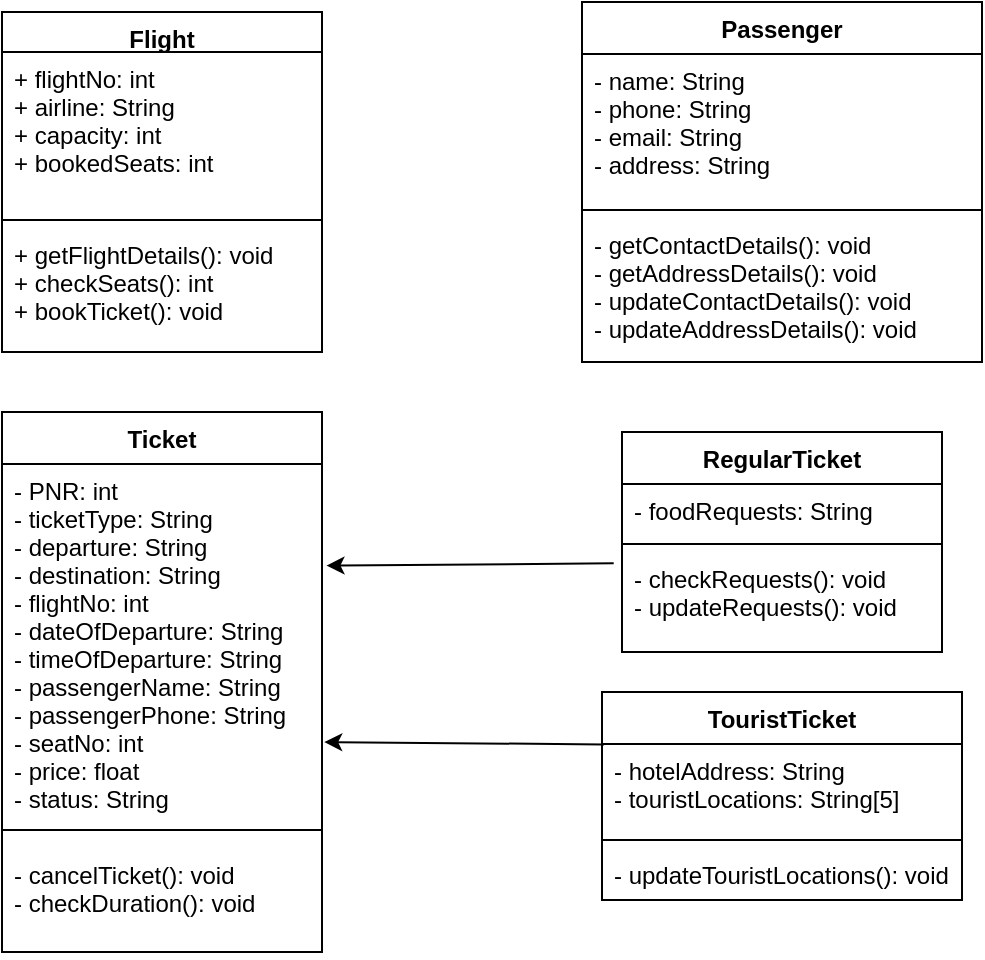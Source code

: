 <mxfile version="15.7.3" type="device"><diagram id="C5RBs43oDa-KdzZeNtuy" name="Page-1"><mxGraphModel dx="946" dy="503" grid="1" gridSize="10" guides="1" tooltips="1" connect="1" arrows="1" fold="1" page="1" pageScale="1" pageWidth="827" pageHeight="1169" math="0" shadow="0"><root><mxCell id="WIyWlLk6GJQsqaUBKTNV-0"/><mxCell id="WIyWlLk6GJQsqaUBKTNV-1" parent="WIyWlLk6GJQsqaUBKTNV-0"/><mxCell id="Zxl9ne6GcLm-akGgkNAL-0" value="Flight" style="swimlane;fontStyle=1;align=center;verticalAlign=top;childLayout=stackLayout;horizontal=1;startSize=20;horizontalStack=0;resizeParent=1;resizeParentMax=0;resizeLast=0;collapsible=1;marginBottom=0;" parent="WIyWlLk6GJQsqaUBKTNV-1" vertex="1"><mxGeometry x="160" y="150" width="160" height="170" as="geometry"/></mxCell><mxCell id="Zxl9ne6GcLm-akGgkNAL-1" value="+ flightNo: int&#10;+ airline: String&#10;+ capacity: int&#10;+ bookedSeats: int" style="text;strokeColor=none;fillColor=none;align=left;verticalAlign=top;spacingLeft=4;spacingRight=4;overflow=hidden;rotatable=0;points=[[0,0.5],[1,0.5]];portConstraint=eastwest;" parent="Zxl9ne6GcLm-akGgkNAL-0" vertex="1"><mxGeometry y="20" width="160" height="80" as="geometry"/></mxCell><mxCell id="Zxl9ne6GcLm-akGgkNAL-2" value="" style="line;strokeWidth=1;fillColor=none;align=left;verticalAlign=middle;spacingTop=-1;spacingLeft=3;spacingRight=3;rotatable=0;labelPosition=right;points=[];portConstraint=eastwest;" parent="Zxl9ne6GcLm-akGgkNAL-0" vertex="1"><mxGeometry y="100" width="160" height="8" as="geometry"/></mxCell><mxCell id="Zxl9ne6GcLm-akGgkNAL-3" value="+ getFlightDetails(): void&#10;+ checkSeats(): int&#10;+ bookTicket(): void" style="text;strokeColor=none;fillColor=none;align=left;verticalAlign=top;spacingLeft=4;spacingRight=4;overflow=hidden;rotatable=0;points=[[0,0.5],[1,0.5]];portConstraint=eastwest;" parent="Zxl9ne6GcLm-akGgkNAL-0" vertex="1"><mxGeometry y="108" width="160" height="62" as="geometry"/></mxCell><mxCell id="Zxl9ne6GcLm-akGgkNAL-4" value="Passenger" style="swimlane;fontStyle=1;align=center;verticalAlign=top;childLayout=stackLayout;horizontal=1;startSize=26;horizontalStack=0;resizeParent=1;resizeParentMax=0;resizeLast=0;collapsible=1;marginBottom=0;" parent="WIyWlLk6GJQsqaUBKTNV-1" vertex="1"><mxGeometry x="450" y="145" width="200" height="180" as="geometry"/></mxCell><mxCell id="Zxl9ne6GcLm-akGgkNAL-5" value="- name: String&#10;- phone: String&#10;- email: String&#10;- address: String" style="text;strokeColor=none;fillColor=none;align=left;verticalAlign=top;spacingLeft=4;spacingRight=4;overflow=hidden;rotatable=0;points=[[0,0.5],[1,0.5]];portConstraint=eastwest;" parent="Zxl9ne6GcLm-akGgkNAL-4" vertex="1"><mxGeometry y="26" width="200" height="74" as="geometry"/></mxCell><mxCell id="Zxl9ne6GcLm-akGgkNAL-6" value="" style="line;strokeWidth=1;fillColor=none;align=left;verticalAlign=middle;spacingTop=-1;spacingLeft=3;spacingRight=3;rotatable=0;labelPosition=right;points=[];portConstraint=eastwest;" parent="Zxl9ne6GcLm-akGgkNAL-4" vertex="1"><mxGeometry y="100" width="200" height="8" as="geometry"/></mxCell><mxCell id="Zxl9ne6GcLm-akGgkNAL-7" value="- getContactDetails(): void&#10;- getAddressDetails(): void&#10;- updateContactDetails(): void&#10;- updateAddressDetails(): void" style="text;strokeColor=none;fillColor=none;align=left;verticalAlign=top;spacingLeft=4;spacingRight=4;overflow=hidden;rotatable=0;points=[[0,0.5],[1,0.5]];portConstraint=eastwest;" parent="Zxl9ne6GcLm-akGgkNAL-4" vertex="1"><mxGeometry y="108" width="200" height="72" as="geometry"/></mxCell><mxCell id="Zxl9ne6GcLm-akGgkNAL-8" value="Ticket" style="swimlane;fontStyle=1;align=center;verticalAlign=top;childLayout=stackLayout;horizontal=1;startSize=26;horizontalStack=0;resizeParent=1;resizeParentMax=0;resizeLast=0;collapsible=1;marginBottom=0;" parent="WIyWlLk6GJQsqaUBKTNV-1" vertex="1"><mxGeometry x="160" y="350" width="160" height="270" as="geometry"/></mxCell><mxCell id="Zxl9ne6GcLm-akGgkNAL-9" value="- PNR: int&#10;- ticketType: String&#10;- departure: String&#10;- destination: String&#10;- flightNo: int&#10;- dateOfDeparture: String&#10;- timeOfDeparture: String&#10;- passengerName: String&#10;- passengerPhone: String&#10;- seatNo: int&#10;- price: float&#10;- status: String" style="text;strokeColor=none;fillColor=none;align=left;verticalAlign=top;spacingLeft=4;spacingRight=4;overflow=hidden;rotatable=0;points=[[0,0.5],[1,0.5]];portConstraint=eastwest;" parent="Zxl9ne6GcLm-akGgkNAL-8" vertex="1"><mxGeometry y="26" width="160" height="174" as="geometry"/></mxCell><mxCell id="Zxl9ne6GcLm-akGgkNAL-10" value="" style="line;strokeWidth=1;fillColor=none;align=left;verticalAlign=middle;spacingTop=-1;spacingLeft=3;spacingRight=3;rotatable=0;labelPosition=right;points=[];portConstraint=eastwest;" parent="Zxl9ne6GcLm-akGgkNAL-8" vertex="1"><mxGeometry y="200" width="160" height="18" as="geometry"/></mxCell><mxCell id="Zxl9ne6GcLm-akGgkNAL-11" value="- cancelTicket(): void&#10;- checkDuration(): void" style="text;strokeColor=none;fillColor=none;align=left;verticalAlign=top;spacingLeft=4;spacingRight=4;overflow=hidden;rotatable=0;points=[[0,0.5],[1,0.5]];portConstraint=eastwest;" parent="Zxl9ne6GcLm-akGgkNAL-8" vertex="1"><mxGeometry y="218" width="160" height="52" as="geometry"/></mxCell><mxCell id="Zxl9ne6GcLm-akGgkNAL-13" value="RegularTicket" style="swimlane;fontStyle=1;align=center;verticalAlign=top;childLayout=stackLayout;horizontal=1;startSize=26;horizontalStack=0;resizeParent=1;resizeParentMax=0;resizeLast=0;collapsible=1;marginBottom=0;" parent="WIyWlLk6GJQsqaUBKTNV-1" vertex="1"><mxGeometry x="470" y="360" width="160" height="110" as="geometry"/></mxCell><mxCell id="Zxl9ne6GcLm-akGgkNAL-14" value="- foodRequests: String" style="text;strokeColor=none;fillColor=none;align=left;verticalAlign=top;spacingLeft=4;spacingRight=4;overflow=hidden;rotatable=0;points=[[0,0.5],[1,0.5]];portConstraint=eastwest;" parent="Zxl9ne6GcLm-akGgkNAL-13" vertex="1"><mxGeometry y="26" width="160" height="26" as="geometry"/></mxCell><mxCell id="Zxl9ne6GcLm-akGgkNAL-15" value="" style="line;strokeWidth=1;fillColor=none;align=left;verticalAlign=middle;spacingTop=-1;spacingLeft=3;spacingRight=3;rotatable=0;labelPosition=right;points=[];portConstraint=eastwest;" parent="Zxl9ne6GcLm-akGgkNAL-13" vertex="1"><mxGeometry y="52" width="160" height="8" as="geometry"/></mxCell><mxCell id="Zxl9ne6GcLm-akGgkNAL-16" value="- checkRequests(): void&#10;- updateRequests(): void" style="text;strokeColor=none;fillColor=none;align=left;verticalAlign=top;spacingLeft=4;spacingRight=4;overflow=hidden;rotatable=0;points=[[0,0.5],[1,0.5]];portConstraint=eastwest;" parent="Zxl9ne6GcLm-akGgkNAL-13" vertex="1"><mxGeometry y="60" width="160" height="50" as="geometry"/></mxCell><mxCell id="Zxl9ne6GcLm-akGgkNAL-17" value="TouristTicket" style="swimlane;fontStyle=1;align=center;verticalAlign=top;childLayout=stackLayout;horizontal=1;startSize=26;horizontalStack=0;resizeParent=1;resizeParentMax=0;resizeLast=0;collapsible=1;marginBottom=0;" parent="WIyWlLk6GJQsqaUBKTNV-1" vertex="1"><mxGeometry x="460" y="490" width="180" height="104" as="geometry"/></mxCell><mxCell id="Zxl9ne6GcLm-akGgkNAL-18" value="- hotelAddress: String&#10;- touristLocations: String[5]" style="text;strokeColor=none;fillColor=none;align=left;verticalAlign=top;spacingLeft=4;spacingRight=4;overflow=hidden;rotatable=0;points=[[0,0.5],[1,0.5]];portConstraint=eastwest;" parent="Zxl9ne6GcLm-akGgkNAL-17" vertex="1"><mxGeometry y="26" width="180" height="44" as="geometry"/></mxCell><mxCell id="Zxl9ne6GcLm-akGgkNAL-19" value="" style="line;strokeWidth=1;fillColor=none;align=left;verticalAlign=middle;spacingTop=-1;spacingLeft=3;spacingRight=3;rotatable=0;labelPosition=right;points=[];portConstraint=eastwest;" parent="Zxl9ne6GcLm-akGgkNAL-17" vertex="1"><mxGeometry y="70" width="180" height="8" as="geometry"/></mxCell><mxCell id="Zxl9ne6GcLm-akGgkNAL-20" value="- updateTouristLocations(): void" style="text;strokeColor=none;fillColor=none;align=left;verticalAlign=top;spacingLeft=4;spacingRight=4;overflow=hidden;rotatable=0;points=[[0,0.5],[1,0.5]];portConstraint=eastwest;" parent="Zxl9ne6GcLm-akGgkNAL-17" vertex="1"><mxGeometry y="78" width="180" height="26" as="geometry"/></mxCell><mxCell id="Zxl9ne6GcLm-akGgkNAL-27" value="" style="endArrow=classic;html=1;rounded=0;exitX=-0.026;exitY=0.113;exitDx=0;exitDy=0;entryX=1.014;entryY=0.292;entryDx=0;entryDy=0;entryPerimeter=0;exitPerimeter=0;" parent="WIyWlLk6GJQsqaUBKTNV-1" source="Zxl9ne6GcLm-akGgkNAL-16" target="Zxl9ne6GcLm-akGgkNAL-9" edge="1"><mxGeometry width="50" height="50" relative="1" as="geometry"><mxPoint x="300" y="420" as="sourcePoint"/><mxPoint x="320" y="388" as="targetPoint"/></mxGeometry></mxCell><mxCell id="Zxl9ne6GcLm-akGgkNAL-28" value="" style="endArrow=classic;html=1;rounded=0;entryX=1.007;entryY=0.799;entryDx=0;entryDy=0;entryPerimeter=0;exitX=0.006;exitY=0.005;exitDx=0;exitDy=0;exitPerimeter=0;" parent="WIyWlLk6GJQsqaUBKTNV-1" source="Zxl9ne6GcLm-akGgkNAL-18" target="Zxl9ne6GcLm-akGgkNAL-9" edge="1"><mxGeometry width="50" height="50" relative="1" as="geometry"><mxPoint x="300" y="420" as="sourcePoint"/><mxPoint x="350" y="370" as="targetPoint"/></mxGeometry></mxCell></root></mxGraphModel></diagram></mxfile>